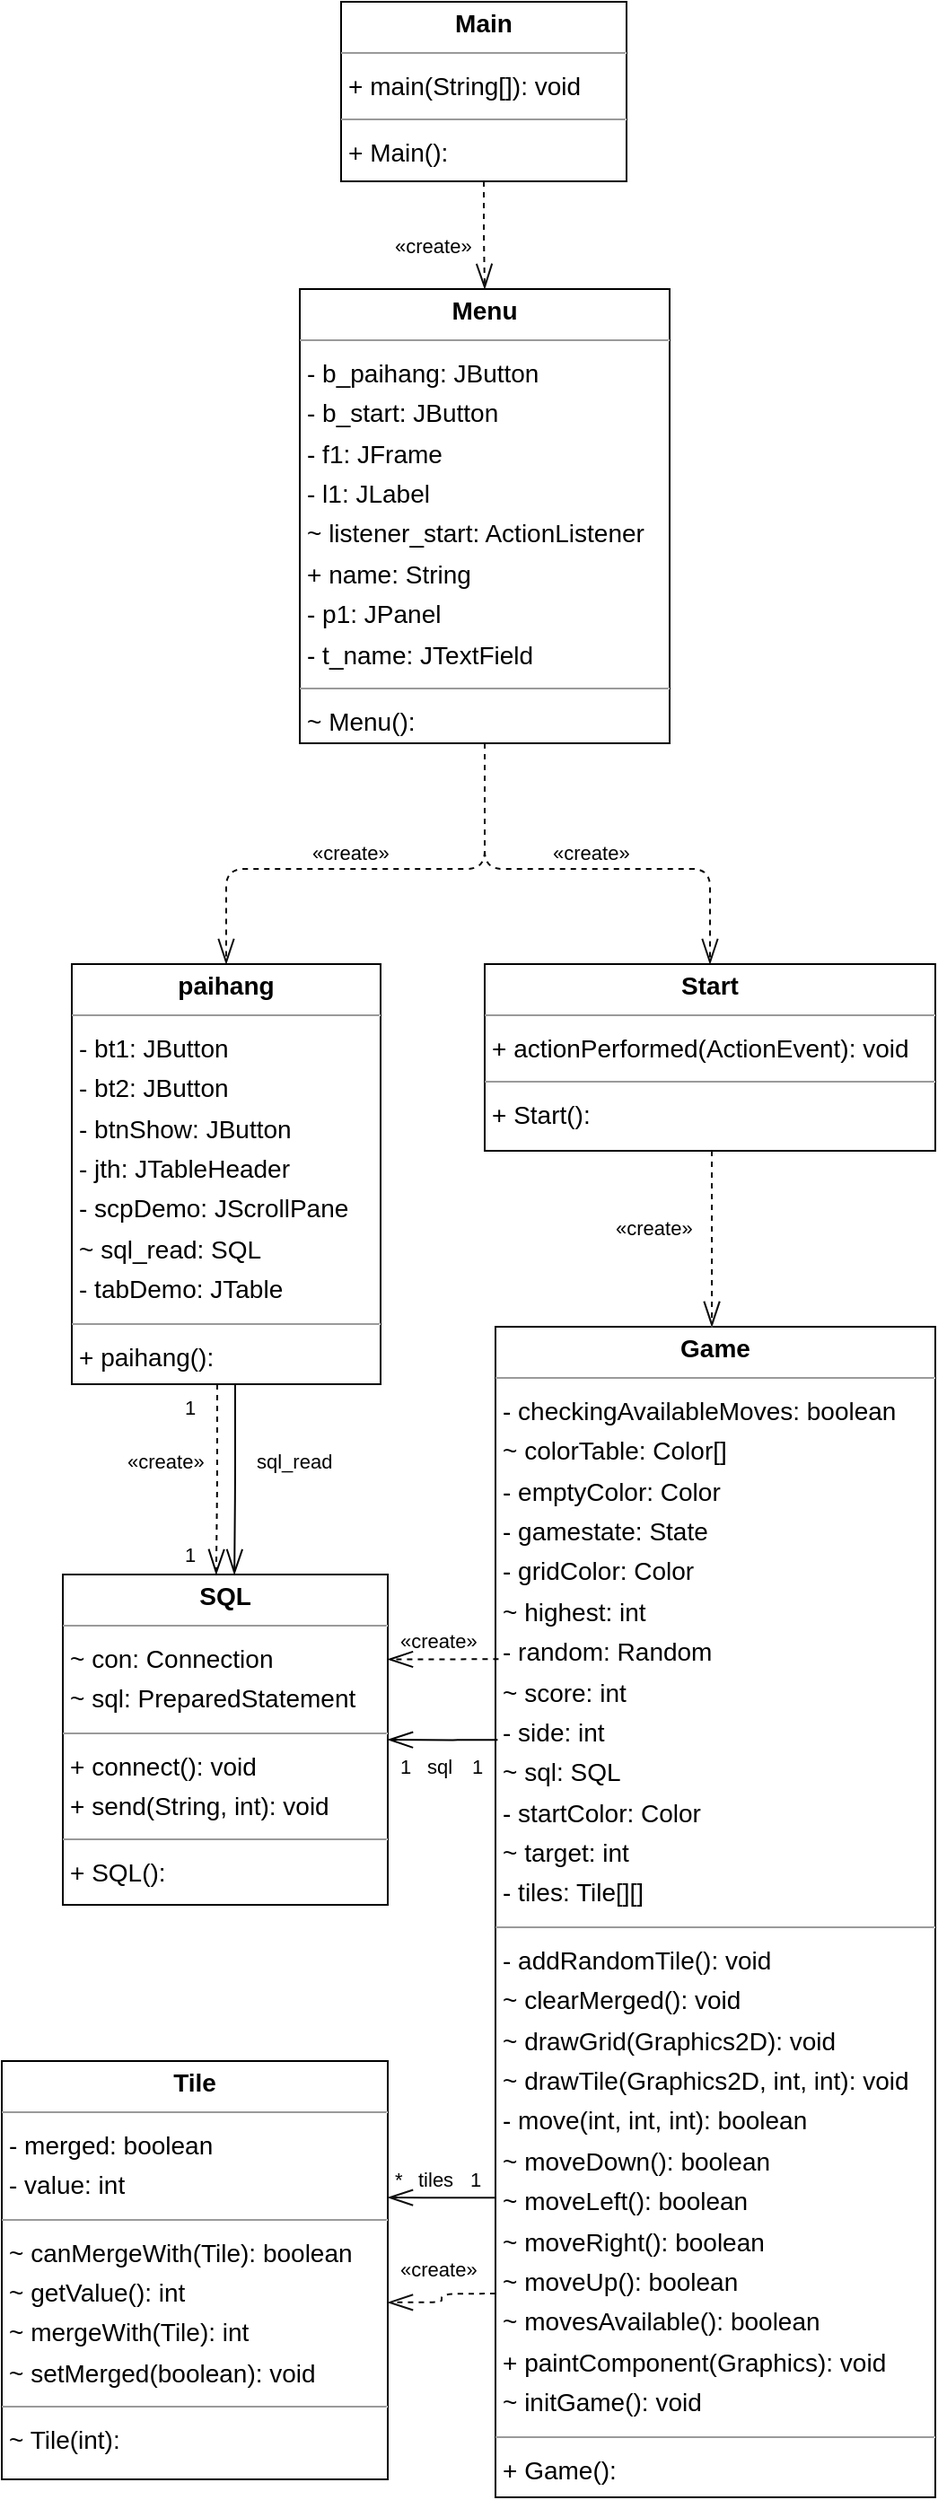 <mxfile version="20.0.3" type="device"><diagram id="86mYzXrnaAciY70EDiFM" name="第 1 页"><mxGraphModel dx="1822" dy="1594" grid="1" gridSize="10" guides="1" tooltips="1" connect="1" arrows="1" fold="1" page="0" pageScale="1" pageWidth="827" pageHeight="1169" background="none" math="0" shadow="0"><root><mxCell id="0"/><mxCell id="1" parent="0"/><mxCell id="node0" value="&lt;p style=&quot;margin: 0px ; margin-top: 4px ; text-align: center&quot;&gt;&lt;b&gt;Game&lt;/b&gt;&lt;/p&gt;&lt;hr size=&quot;1&quot;&gt;&lt;p style=&quot;margin: 0 0 0 4px ; line-height: 1.6&quot;&gt;- checkingAvailableMoves: boolean&lt;br&gt;~ colorTable: Color[]&lt;br&gt;- emptyColor: Color&lt;br&gt;- gamestate: State&lt;br&gt;- gridColor: Color&lt;br&gt;~ highest: int&lt;br&gt;- random: Random&lt;br&gt;~ score: int&lt;br&gt;- side: int&lt;br&gt;~ sql: SQL&lt;br&gt;- startColor: Color&lt;br&gt;~ target: int&lt;br&gt;- tiles: Tile[][]&lt;/p&gt;&lt;hr size=&quot;1&quot;&gt;&lt;p style=&quot;margin: 0 0 0 4px ; line-height: 1.6&quot;&gt;- addRandomTile(): void&lt;br&gt;~ clearMerged(): void&lt;br&gt;~ drawGrid(Graphics2D): void&lt;br&gt;~ drawTile(Graphics2D, int, int): void&lt;br&gt;- move(int, int, int): boolean&lt;br&gt;~ moveDown(): boolean&lt;br&gt;~ moveLeft(): boolean&lt;br&gt;~ moveRight(): boolean&lt;br&gt;~ moveUp(): boolean&lt;br&gt;~ movesAvailable(): boolean&lt;br&gt;+ paintComponent(Graphics): void&lt;br&gt;~ initGame(): void&lt;/p&gt;&lt;hr size=&quot;1&quot;&gt;&lt;p style=&quot;margin: 0 0 0 4px ; line-height: 1.6&quot;&gt;+ Game(): &lt;/p&gt;" style="verticalAlign=top;align=left;overflow=fill;fontSize=14;fontFamily=Helvetica;html=1;rounded=0;shadow=0;comic=0;labelBackgroundColor=none;strokeWidth=1;" parent="1" vertex="1"><mxGeometry x="115" y="238" width="245" height="652" as="geometry"/></mxCell><mxCell id="node4" value="&lt;p style=&quot;margin:0px;margin-top:4px;text-align:center;&quot;&gt;&lt;b&gt;Main&lt;/b&gt;&lt;/p&gt;&lt;hr size=&quot;1&quot;/&gt;&lt;p style=&quot;margin:0 0 0 4px;line-height:1.6;&quot;&gt;+ main(String[]): void&lt;/p&gt;&lt;hr size=&quot;1&quot;/&gt;&lt;p style=&quot;margin:0 0 0 4px;line-height:1.6;&quot;&gt;+ Main(): &lt;/p&gt;" style="verticalAlign=top;align=left;overflow=fill;fontSize=14;fontFamily=Helvetica;html=1;rounded=0;shadow=0;comic=0;labelBackgroundColor=none;strokeWidth=1;" parent="1" vertex="1"><mxGeometry x="29" y="-500" width="159" height="100" as="geometry"/></mxCell><mxCell id="node1" value="&lt;p style=&quot;margin:0px;margin-top:4px;text-align:center;&quot;&gt;&lt;b&gt;Menu&lt;/b&gt;&lt;/p&gt;&lt;hr size=&quot;1&quot;/&gt;&lt;p style=&quot;margin:0 0 0 4px;line-height:1.6;&quot;&gt;- b_paihang: JButton&lt;br/&gt;- b_start: JButton&lt;br/&gt;- f1: JFrame&lt;br/&gt;- l1: JLabel&lt;br/&gt;~ listener_start: ActionListener&lt;br/&gt;+ name: String&lt;br/&gt;- p1: JPanel&lt;br/&gt;- t_name: JTextField&lt;/p&gt;&lt;hr size=&quot;1&quot;/&gt;&lt;p style=&quot;margin:0 0 0 4px;line-height:1.6;&quot;&gt;~ Menu(): &lt;/p&gt;" style="verticalAlign=top;align=left;overflow=fill;fontSize=14;fontFamily=Helvetica;html=1;rounded=0;shadow=0;comic=0;labelBackgroundColor=none;strokeWidth=1;" parent="1" vertex="1"><mxGeometry x="6" y="-340" width="206" height="253" as="geometry"/></mxCell><mxCell id="node5" value="&lt;p style=&quot;margin:0px;margin-top:4px;text-align:center;&quot;&gt;&lt;b&gt;SQL&lt;/b&gt;&lt;/p&gt;&lt;hr size=&quot;1&quot;/&gt;&lt;p style=&quot;margin:0 0 0 4px;line-height:1.6;&quot;&gt;~ con: Connection&lt;br/&gt;~ sql: PreparedStatement&lt;/p&gt;&lt;hr size=&quot;1&quot;/&gt;&lt;p style=&quot;margin:0 0 0 4px;line-height:1.6;&quot;&gt;+ connect(): void&lt;br/&gt;+ send(String, int): void&lt;/p&gt;&lt;hr size=&quot;1&quot;/&gt;&lt;p style=&quot;margin:0 0 0 4px;line-height:1.6;&quot;&gt;+ SQL(): &lt;/p&gt;" style="verticalAlign=top;align=left;overflow=fill;fontSize=14;fontFamily=Helvetica;html=1;rounded=0;shadow=0;comic=0;labelBackgroundColor=none;strokeWidth=1;" parent="1" vertex="1"><mxGeometry x="-126" y="376" width="181" height="184" as="geometry"/></mxCell><mxCell id="node6" value="&lt;p style=&quot;margin:0px;margin-top:4px;text-align:center;&quot;&gt;&lt;b&gt;Start&lt;/b&gt;&lt;/p&gt;&lt;hr size=&quot;1&quot;/&gt;&lt;p style=&quot;margin:0 0 0 4px;line-height:1.6;&quot;&gt;+ actionPerformed(ActionEvent): void&lt;/p&gt;&lt;hr size=&quot;1&quot;/&gt;&lt;p style=&quot;margin:0 0 0 4px;line-height:1.6;&quot;&gt;+ Start(): &lt;/p&gt;" style="verticalAlign=top;align=left;overflow=fill;fontSize=14;fontFamily=Helvetica;html=1;rounded=0;shadow=0;comic=0;labelBackgroundColor=none;strokeWidth=1;" parent="1" vertex="1"><mxGeometry x="109" y="36" width="251" height="104" as="geometry"/></mxCell><mxCell id="node3" value="&lt;p style=&quot;margin:0px;margin-top:4px;text-align:center;&quot;&gt;&lt;b&gt;Tile&lt;/b&gt;&lt;/p&gt;&lt;hr size=&quot;1&quot;/&gt;&lt;p style=&quot;margin:0 0 0 4px;line-height:1.6;&quot;&gt;- merged: boolean&lt;br/&gt;- value: int&lt;/p&gt;&lt;hr size=&quot;1&quot;/&gt;&lt;p style=&quot;margin:0 0 0 4px;line-height:1.6;&quot;&gt;~ canMergeWith(Tile): boolean&lt;br/&gt;~ getValue(): int&lt;br/&gt;~ mergeWith(Tile): int&lt;br/&gt;~ setMerged(boolean): void&lt;/p&gt;&lt;hr size=&quot;1&quot;/&gt;&lt;p style=&quot;margin:0 0 0 4px;line-height:1.6;&quot;&gt;~ Tile(int): &lt;/p&gt;" style="verticalAlign=top;align=left;overflow=fill;fontSize=14;fontFamily=Helvetica;html=1;rounded=0;shadow=0;comic=0;labelBackgroundColor=none;strokeWidth=1;" parent="1" vertex="1"><mxGeometry x="-160" y="647" width="215" height="233" as="geometry"/></mxCell><mxCell id="node2" value="&lt;p style=&quot;margin:0px;margin-top:4px;text-align:center;&quot;&gt;&lt;b&gt;paihang&lt;/b&gt;&lt;/p&gt;&lt;hr size=&quot;1&quot;/&gt;&lt;p style=&quot;margin:0 0 0 4px;line-height:1.6;&quot;&gt;- bt1: JButton&lt;br/&gt;- bt2: JButton&lt;br/&gt;- btnShow: JButton&lt;br/&gt;- jth: JTableHeader&lt;br/&gt;- scpDemo: JScrollPane&lt;br/&gt;~ sql_read: SQL&lt;br/&gt;- tabDemo: JTable&lt;/p&gt;&lt;hr size=&quot;1&quot;/&gt;&lt;p style=&quot;margin:0 0 0 4px;line-height:1.6;&quot;&gt;+ paihang(): &lt;/p&gt;" style="verticalAlign=top;align=left;overflow=fill;fontSize=14;fontFamily=Helvetica;html=1;rounded=0;shadow=0;comic=0;labelBackgroundColor=none;strokeWidth=1;" parent="1" vertex="1"><mxGeometry x="-121" y="36" width="172" height="234" as="geometry"/></mxCell><mxCell id="edge6" value="" style="html=1;rounded=1;edgeStyle=orthogonalEdgeStyle;dashed=0;startArrow=diamondThinstartSize=12;endArrow=openThin;endSize=12;strokeColor=#000000;exitX=0.005;exitY=0.353;exitDx=0;exitDy=0;entryX=1.000;entryY=0.500;entryDx=0;entryDy=0;exitPerimeter=0;" parent="1" source="node0" target="node5" edge="1"><mxGeometry width="50" height="50" relative="1" as="geometry"><Array as="points"/></mxGeometry></mxCell><mxCell id="label36" value="1" style="edgeLabel;resizable=0;html=1;align=left;verticalAlign=top;strokeColor=default;labelBackgroundColor=none;" parent="edge6" vertex="1" connectable="0"><mxGeometry x="100" y="470" as="geometry"/></mxCell><mxCell id="label40" value="1" style="edgeLabel;resizable=0;html=1;align=left;verticalAlign=top;strokeColor=default;labelBackgroundColor=none;" parent="edge6" vertex="1" connectable="0"><mxGeometry x="60" y="470" as="geometry"/></mxCell><mxCell id="label41" value="sql" style="edgeLabel;resizable=0;html=1;align=left;verticalAlign=top;strokeColor=default;labelBackgroundColor=none;" parent="edge6" vertex="1" connectable="0"><mxGeometry x="75" y="470" as="geometry"/></mxCell><mxCell id="edge9" value="" style="html=1;rounded=1;edgeStyle=orthogonalEdgeStyle;dashed=1;startArrow=none;endArrow=openThin;endSize=12;strokeColor=#000000;exitX=0.007;exitY=0.284;exitDx=0;exitDy=0;entryX=1.000;entryY=0.257;entryDx=0;entryDy=0;exitPerimeter=0;" parent="1" source="node0" target="node5" edge="1"><mxGeometry width="50" height="50" relative="1" as="geometry"><Array as="points"/></mxGeometry></mxCell><mxCell id="label56" value="«create»" style="edgeLabel;resizable=0;html=1;align=left;verticalAlign=top;strokeColor=default;labelBackgroundColor=none;" parent="edge9" vertex="1" connectable="0"><mxGeometry x="60" y="400" as="geometry"/></mxCell><mxCell id="edge2" value="" style="html=1;rounded=1;edgeStyle=orthogonalEdgeStyle;dashed=1;startArrow=none;endArrow=openThin;endSize=12;strokeColor=#0F0F0F;exitX=0.000;exitY=0.826;exitDx=0;exitDy=0;entryX=1.000;entryY=0.577;entryDx=0;entryDy=0;" parent="1" source="node0" target="node3" edge="1"><mxGeometry width="50" height="50" relative="1" as="geometry"><Array as="points"/></mxGeometry></mxCell><mxCell id="label14" value="«create»" style="edgeLabel;resizable=0;html=1;align=left;verticalAlign=top;strokeColor=default;labelBackgroundColor=none;" parent="edge2" vertex="1" connectable="0"><mxGeometry x="60" y="750" as="geometry"/></mxCell><mxCell id="edge7" value="" style="html=1;rounded=1;edgeStyle=orthogonalEdgeStyle;dashed=0;startArrow=diamondThinstartSize=12;endArrow=openThin;endSize=12;strokeColor=#0F0F0F;exitX=0.000;exitY=0.744;exitDx=0;exitDy=0;" parent="1" source="node0" edge="1"><mxGeometry width="50" height="50" relative="1" as="geometry"><Array as="points"><mxPoint x="85" y="723"/><mxPoint x="55" y="723"/></Array><mxPoint x="55" y="723" as="targetPoint"/></mxGeometry></mxCell><mxCell id="label42" value="1" style="edgeLabel;resizable=0;html=1;align=left;verticalAlign=top;strokeColor=default;labelBackgroundColor=none;" parent="edge7" vertex="1" connectable="0"><mxGeometry x="99" y="700" as="geometry"/></mxCell><mxCell id="label46" value="*" style="edgeLabel;resizable=0;html=1;align=left;verticalAlign=top;strokeColor=default;labelBackgroundColor=none;" parent="edge7" vertex="1" connectable="0"><mxGeometry x="57" y="700" as="geometry"/></mxCell><mxCell id="label47" value="tiles" style="edgeLabel;resizable=0;html=1;align=left;verticalAlign=top;strokeColor=default;labelBackgroundColor=none;" parent="edge7" vertex="1" connectable="0"><mxGeometry x="70" y="700" as="geometry"/></mxCell><mxCell id="edge5" value="" style="html=1;rounded=1;edgeStyle=orthogonalEdgeStyle;dashed=1;startArrow=none;endArrow=openThin;endSize=12;strokeColor=#0A0A0A;exitX=0.500;exitY=1.001;exitDx=0;exitDy=0;entryX=0.500;entryY=0.000;entryDx=0;entryDy=0;" parent="1" source="node4" target="node1" edge="1"><mxGeometry width="50" height="50" relative="1" as="geometry"><Array as="points"/></mxGeometry></mxCell><mxCell id="label32" value="«create»" style="edgeLabel;resizable=0;html=1;align=left;verticalAlign=top;strokeColor=default;labelBackgroundColor=none;" parent="edge5" vertex="1" connectable="0"><mxGeometry x="57" y="-377" as="geometry"/></mxCell><mxCell id="edge1" value="" style="html=1;rounded=1;edgeStyle=orthogonalEdgeStyle;dashed=1;startArrow=none;endArrow=openThin;endSize=12;strokeColor=#0A0A0A;exitX=0.500;exitY=1.000;exitDx=0;exitDy=0;entryX=0.500;entryY=0.000;entryDx=0;entryDy=0;" parent="1" source="node1" target="node6" edge="1"><mxGeometry width="50" height="50" relative="1" as="geometry"><Array as="points"><mxPoint x="109" y="-17"/><mxPoint x="234" y="-17"/></Array></mxGeometry></mxCell><mxCell id="label8" value="«create»" style="edgeLabel;resizable=0;html=1;align=left;verticalAlign=top;strokeColor=default;labelBackgroundColor=none;" parent="edge1" vertex="1" connectable="0"><mxGeometry x="145" y="-39" as="geometry"/></mxCell><mxCell id="edge0" value="" style="html=1;rounded=1;edgeStyle=orthogonalEdgeStyle;dashed=1;startArrow=none;endArrow=openThin;endSize=12;strokeColor=#0A0A0A;exitX=0.500;exitY=1.000;exitDx=0;exitDy=0;entryX=0.500;entryY=0.000;entryDx=0;entryDy=0;" parent="1" source="node1" target="node2" edge="1"><mxGeometry width="50" height="50" relative="1" as="geometry"><Array as="points"><mxPoint x="109" y="-17"/><mxPoint x="-35" y="-17"/></Array></mxGeometry></mxCell><mxCell id="label2" value="«create»" style="edgeLabel;resizable=0;html=1;align=left;verticalAlign=top;strokeColor=default;labelBackgroundColor=none;" parent="edge0" vertex="1" connectable="0"><mxGeometry x="11" y="-39" as="geometry"/></mxCell><mxCell id="edge8" value="" style="html=1;rounded=1;edgeStyle=orthogonalEdgeStyle;dashed=1;startArrow=none;endArrow=openThin;endSize=12;strokeColor=#bbbbbb;exitX=0.504;exitY=1.000;exitDx=0;exitDy=0;entryX=0.492;entryY=0.000;entryDx=0;entryDy=0;" parent="1" source="node6" target="node0" edge="1"><mxGeometry width="50" height="50" relative="1" as="geometry"><Array as="points"/></mxGeometry></mxCell><mxCell id="label50" value="«create»" style="edgeLabel;resizable=0;html=1;align=left;verticalAlign=top;strokeColor=default;labelBackgroundColor=none;" parent="edge8" vertex="1" connectable="0"><mxGeometry x="180" y="170" as="geometry"/></mxCell><mxCell id="edge3" value="" style="html=1;rounded=1;edgeStyle=orthogonalEdgeStyle;dashed=0;startArrow=diamondThinstartSize=12;endArrow=openThin;endSize=12;strokeColor=#000000;exitX=0.529;exitY=1.000;exitDx=0;exitDy=0;entryX=0.528;entryY=0.000;entryDx=0;entryDy=0;" parent="1" source="node2" target="node5" edge="1"><mxGeometry width="50" height="50" relative="1" as="geometry"><Array as="points"/></mxGeometry></mxCell><mxCell id="label18" value="1" style="edgeLabel;resizable=0;html=1;align=left;verticalAlign=top;strokeColor=default;" parent="edge3" vertex="1" connectable="0"><mxGeometry x="-60" y="270" as="geometry"/></mxCell><mxCell id="label22" value="1" style="edgeLabel;resizable=0;html=1;align=left;verticalAlign=top;strokeColor=default;" parent="edge3" vertex="1" connectable="0"><mxGeometry x="-60" y="352" as="geometry"/></mxCell><mxCell id="label23" value="sql_read" style="edgeLabel;resizable=0;html=1;align=left;verticalAlign=top;strokeColor=default;labelBackgroundColor=none;" parent="edge3" vertex="1" connectable="0"><mxGeometry x="-20" y="300" as="geometry"/></mxCell><mxCell id="edge4" value="" style="html=1;rounded=1;edgeStyle=orthogonalEdgeStyle;dashed=1;startArrow=none;endArrow=openThin;endSize=12;strokeColor=#000000;exitX=0.471;exitY=1.000;exitDx=0;exitDy=0;entryX=0.472;entryY=0.000;entryDx=0;entryDy=0;" parent="1" source="node2" target="node5" edge="1"><mxGeometry width="50" height="50" relative="1" as="geometry"><Array as="points"/></mxGeometry></mxCell><mxCell id="label26" value="«create»" style="edgeLabel;resizable=0;html=1;align=left;verticalAlign=top;strokeColor=default;labelBackgroundColor=none;" parent="edge4" vertex="1" connectable="0"><mxGeometry x="-92" y="300" as="geometry"/></mxCell><mxCell id="HnGIA2QVtabMxVsACYwV-1" value="" style="html=1;rounded=1;edgeStyle=orthogonalEdgeStyle;dashed=1;startArrow=none;endArrow=openThin;endSize=12;strokeColor=#bbbbbb;exitX=0.504;exitY=1.000;exitDx=0;exitDy=0;entryX=0.492;entryY=0.000;entryDx=0;entryDy=0;" parent="1" edge="1"><mxGeometry width="50" height="50" relative="1" as="geometry"><Array as="points"/><mxPoint x="235.504" y="140" as="sourcePoint"/><mxPoint x="235.54" y="238" as="targetPoint"/></mxGeometry></mxCell><mxCell id="HnGIA2QVtabMxVsACYwV-9" value="" style="html=1;rounded=1;edgeStyle=orthogonalEdgeStyle;dashed=1;startArrow=none;endArrow=openThin;endSize=12;strokeColor=#0F0F0F;exitX=0.504;exitY=1.000;exitDx=0;exitDy=0;entryX=0.492;entryY=0.000;entryDx=0;entryDy=0;" parent="1" edge="1"><mxGeometry width="50" height="50" relative="1" as="geometry"><Array as="points"/><mxPoint x="235.504" y="140" as="sourcePoint"/><mxPoint x="235.54" y="238" as="targetPoint"/></mxGeometry></mxCell></root></mxGraphModel></diagram></mxfile>